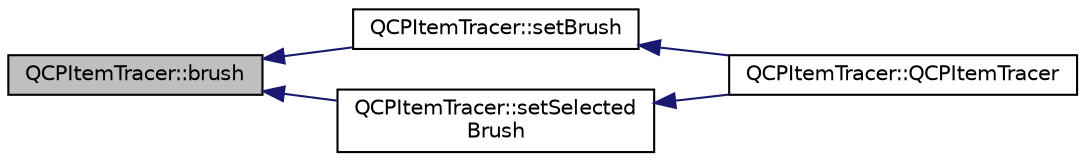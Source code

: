 digraph "QCPItemTracer::brush"
{
  edge [fontname="Helvetica",fontsize="10",labelfontname="Helvetica",labelfontsize="10"];
  node [fontname="Helvetica",fontsize="10",shape=record];
  rankdir="LR";
  Node1 [label="QCPItemTracer::brush",height=0.2,width=0.4,color="black", fillcolor="grey75", style="filled", fontcolor="black"];
  Node1 -> Node2 [dir="back",color="midnightblue",fontsize="10",style="solid",fontname="Helvetica"];
  Node2 [label="QCPItemTracer::setBrush",height=0.2,width=0.4,color="black", fillcolor="white", style="filled",URL="$class_q_c_p_item_tracer.html#a2c303f7470a30084daa201ed556b3c36"];
  Node2 -> Node3 [dir="back",color="midnightblue",fontsize="10",style="solid",fontname="Helvetica"];
  Node3 [label="QCPItemTracer::QCPItemTracer",height=0.2,width=0.4,color="black", fillcolor="white", style="filled",URL="$class_q_c_p_item_tracer.html#adc5ca846eeac323db4aa1fc4081e36be"];
  Node1 -> Node4 [dir="back",color="midnightblue",fontsize="10",style="solid",fontname="Helvetica"];
  Node4 [label="QCPItemTracer::setSelected\lBrush",height=0.2,width=0.4,color="black", fillcolor="white", style="filled",URL="$class_q_c_p_item_tracer.html#a0f55c084980a7a312af859d3e7b558ef"];
  Node4 -> Node3 [dir="back",color="midnightblue",fontsize="10",style="solid",fontname="Helvetica"];
}

